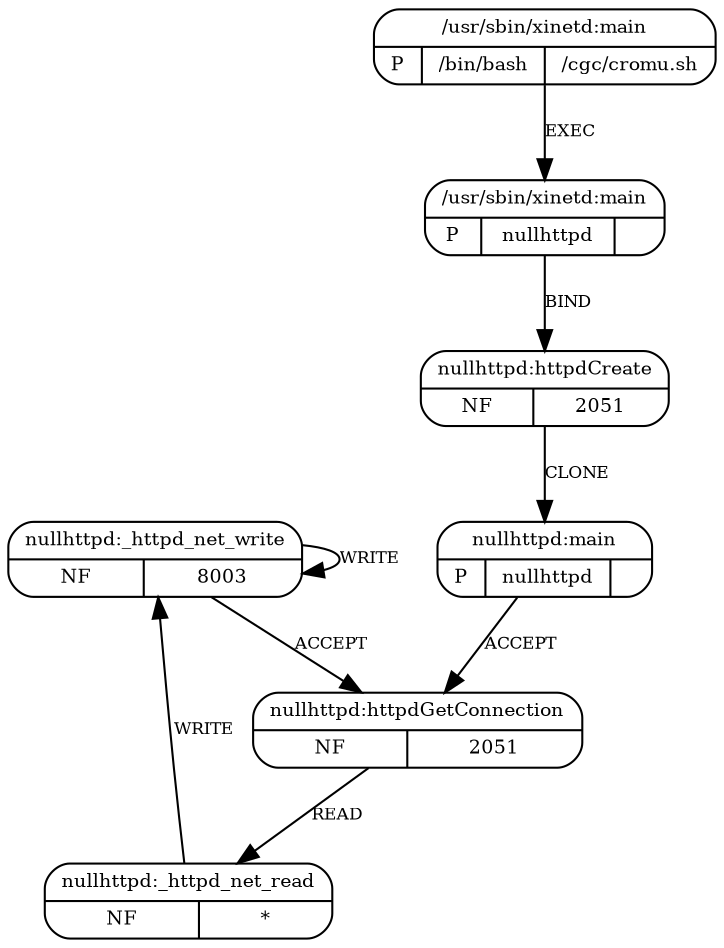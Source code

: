 digraph G {
  4 [shape=Mrecord, label="{{nullhttpd:_httpd_net_write}|{NF|8003}}", fontsize=9, ];
  2 [shape=Mrecord, label="{{nullhttpd:httpdCreate}|{NF|2051}}", fontsize=9, ];
  5 [shape=Mrecord, label="{{nullhttpd:httpdGetConnection}|{NF|2051}}",
     fontsize=9, ];
  6 [shape=Mrecord, label="{{nullhttpd:_httpd_net_read}|{NF|*}}", fontsize=9, ];
  3 [shape=Mrecord, label="{{nullhttpd:main}|{P|nullhttpd|}}", fontsize=9, ];
  0 [shape=Mrecord,
     label="{{/usr/sbin/xinetd:main}|{P|/bin/bash|/cgc/cromu.sh}}",
     fontsize=9, ];
  1 [shape=Mrecord, label="{{/usr/sbin/xinetd:main}|{P|nullhttpd|}}", fontsize=9, ];
  
  
  4 -> 4 [label="WRITE", fontsize=8, ];
  4 -> 5 [label="ACCEPT", fontsize=8, ];
  2 -> 3 [label="CLONE", fontsize=8, ];
  5 -> 6 [label="READ", fontsize=8, ];
  6 -> 4 [label="WRITE", fontsize=8, ];
  3 -> 5 [label="ACCEPT", fontsize=8, ];
  0 -> 1 [label="EXEC", fontsize=8, ];
  1 -> 2 [label="BIND", fontsize=8, ];
  
  }
